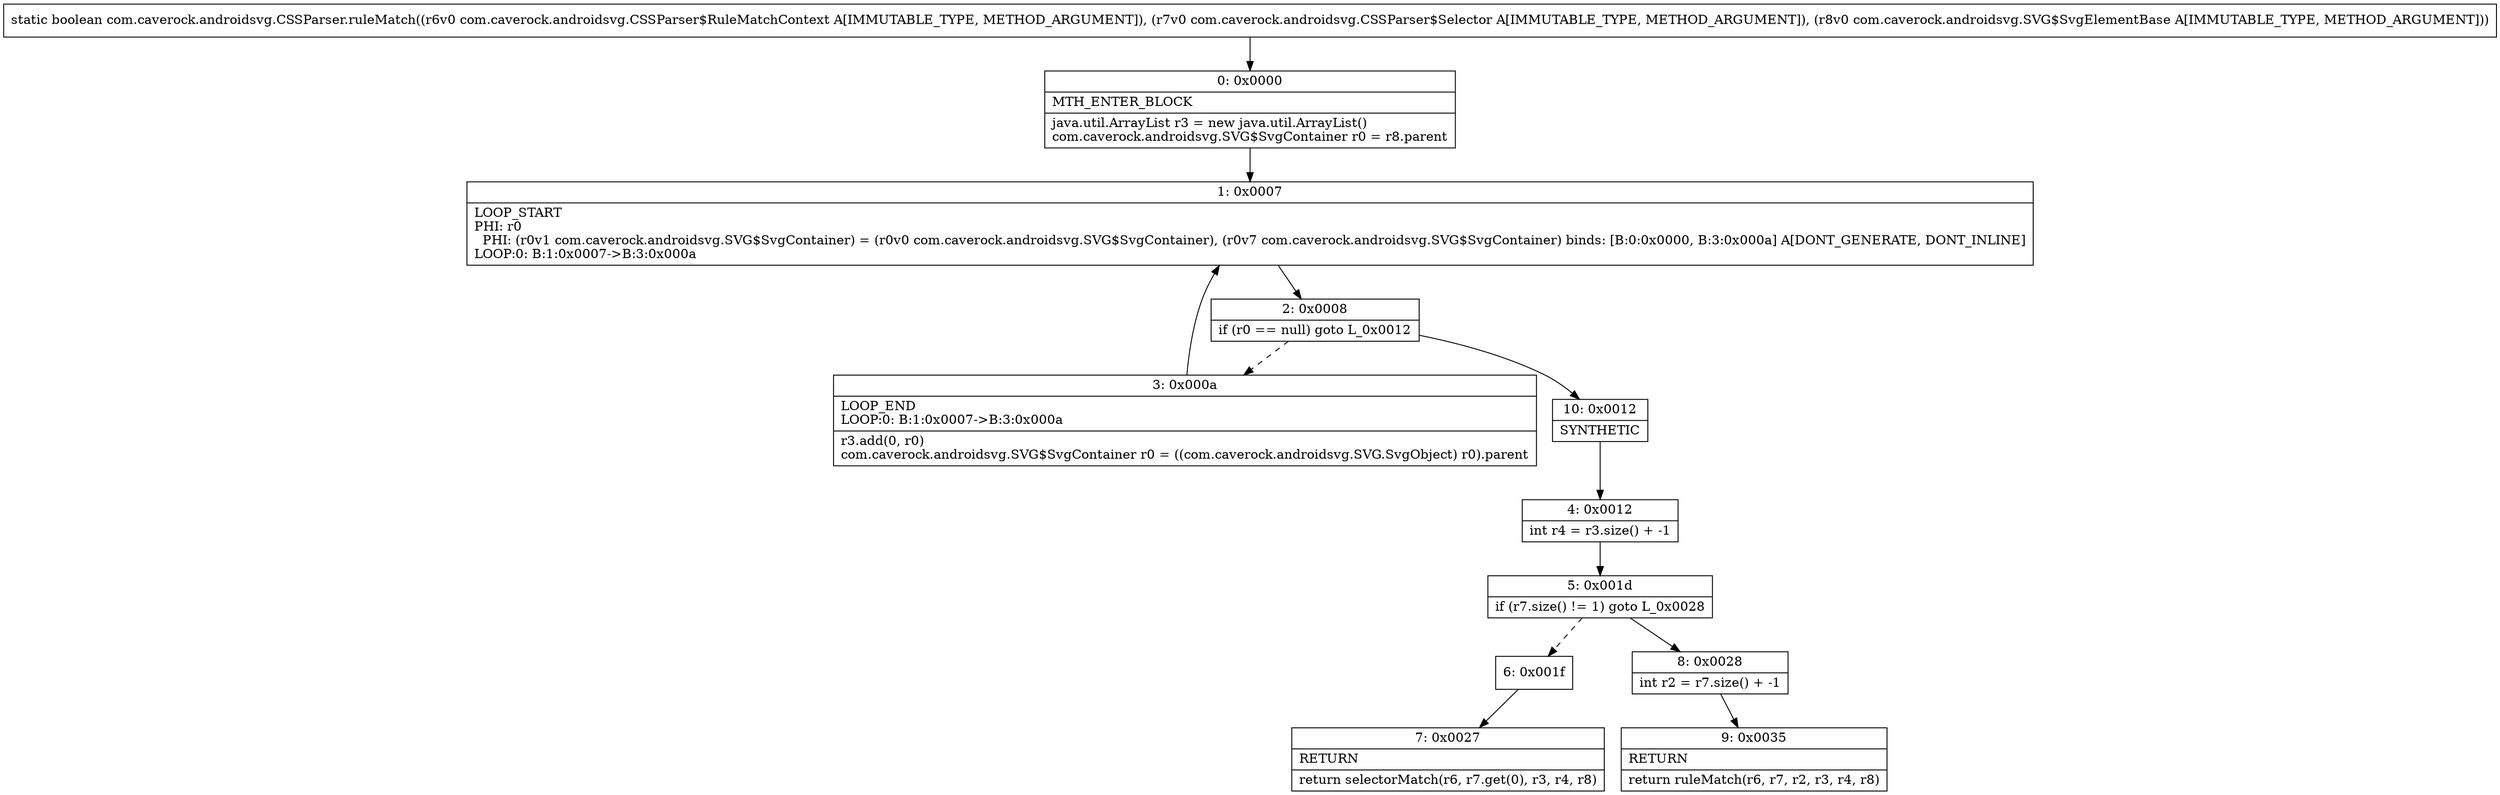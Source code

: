 digraph "CFG forcom.caverock.androidsvg.CSSParser.ruleMatch(Lcom\/caverock\/androidsvg\/CSSParser$RuleMatchContext;Lcom\/caverock\/androidsvg\/CSSParser$Selector;Lcom\/caverock\/androidsvg\/SVG$SvgElementBase;)Z" {
Node_0 [shape=record,label="{0\:\ 0x0000|MTH_ENTER_BLOCK\l|java.util.ArrayList r3 = new java.util.ArrayList()\lcom.caverock.androidsvg.SVG$SvgContainer r0 = r8.parent\l}"];
Node_1 [shape=record,label="{1\:\ 0x0007|LOOP_START\lPHI: r0 \l  PHI: (r0v1 com.caverock.androidsvg.SVG$SvgContainer) = (r0v0 com.caverock.androidsvg.SVG$SvgContainer), (r0v7 com.caverock.androidsvg.SVG$SvgContainer) binds: [B:0:0x0000, B:3:0x000a] A[DONT_GENERATE, DONT_INLINE]\lLOOP:0: B:1:0x0007\-\>B:3:0x000a\l}"];
Node_2 [shape=record,label="{2\:\ 0x0008|if (r0 == null) goto L_0x0012\l}"];
Node_3 [shape=record,label="{3\:\ 0x000a|LOOP_END\lLOOP:0: B:1:0x0007\-\>B:3:0x000a\l|r3.add(0, r0)\lcom.caverock.androidsvg.SVG$SvgContainer r0 = ((com.caverock.androidsvg.SVG.SvgObject) r0).parent\l}"];
Node_4 [shape=record,label="{4\:\ 0x0012|int r4 = r3.size() + \-1\l}"];
Node_5 [shape=record,label="{5\:\ 0x001d|if (r7.size() != 1) goto L_0x0028\l}"];
Node_6 [shape=record,label="{6\:\ 0x001f}"];
Node_7 [shape=record,label="{7\:\ 0x0027|RETURN\l|return selectorMatch(r6, r7.get(0), r3, r4, r8)\l}"];
Node_8 [shape=record,label="{8\:\ 0x0028|int r2 = r7.size() + \-1\l}"];
Node_9 [shape=record,label="{9\:\ 0x0035|RETURN\l|return ruleMatch(r6, r7, r2, r3, r4, r8)\l}"];
Node_10 [shape=record,label="{10\:\ 0x0012|SYNTHETIC\l}"];
MethodNode[shape=record,label="{static boolean com.caverock.androidsvg.CSSParser.ruleMatch((r6v0 com.caverock.androidsvg.CSSParser$RuleMatchContext A[IMMUTABLE_TYPE, METHOD_ARGUMENT]), (r7v0 com.caverock.androidsvg.CSSParser$Selector A[IMMUTABLE_TYPE, METHOD_ARGUMENT]), (r8v0 com.caverock.androidsvg.SVG$SvgElementBase A[IMMUTABLE_TYPE, METHOD_ARGUMENT])) }"];
MethodNode -> Node_0;
Node_0 -> Node_1;
Node_1 -> Node_2;
Node_2 -> Node_3[style=dashed];
Node_2 -> Node_10;
Node_3 -> Node_1;
Node_4 -> Node_5;
Node_5 -> Node_6[style=dashed];
Node_5 -> Node_8;
Node_6 -> Node_7;
Node_8 -> Node_9;
Node_10 -> Node_4;
}


